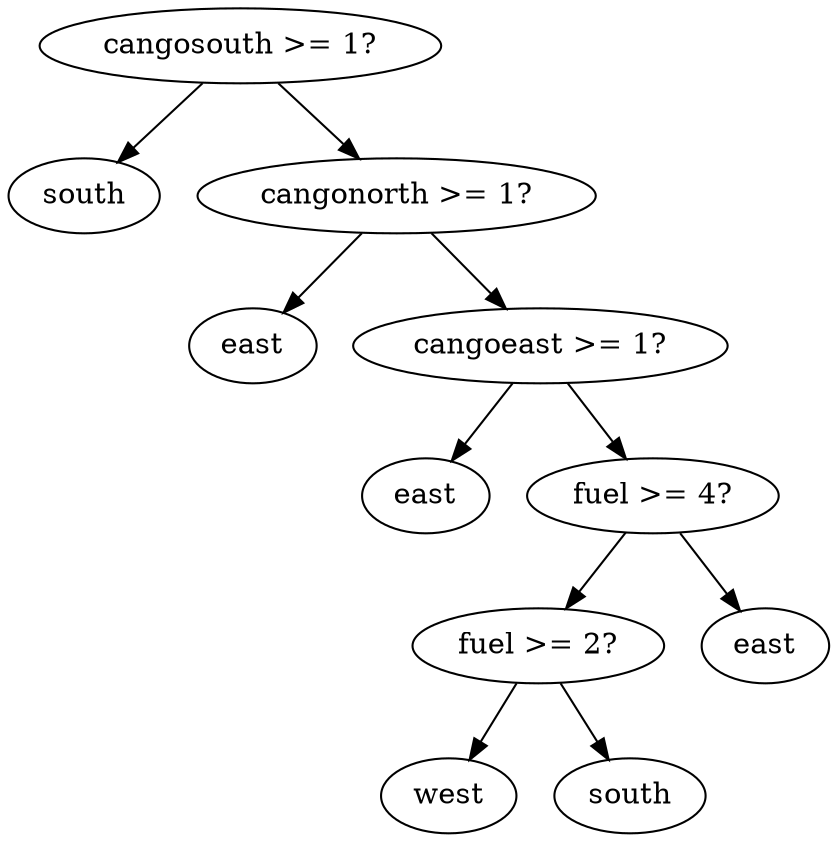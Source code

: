 digraph tree {
    "0x0" [label="cangosouth >= 1?"];
    "0x1" [label="south"];
    "0x2" [label="cangonorth >= 1?"];
    "0x3" [label="east"];
    "0x4" [label="cangoeast >= 1?"];
    "0x5" [label="east"];
    "0x6" [label="fuel >= 4?"];
    "0x7" [label="fuel >= 2?"];
    "0x8" [label="west"];
    "0x9" [label="south"];
    "0xa" [label="east"];
    "0x0" -> "0x1";
    "0x0" -> "0x2";
    "0x2" -> "0x3";
    "0x2" -> "0x4";
    "0x4" -> "0x5";
    "0x4" -> "0x6";
    "0x6" -> "0x7";
    "0x6" -> "0xa";
    "0x7" -> "0x8";
    "0x7" -> "0x9";
}
